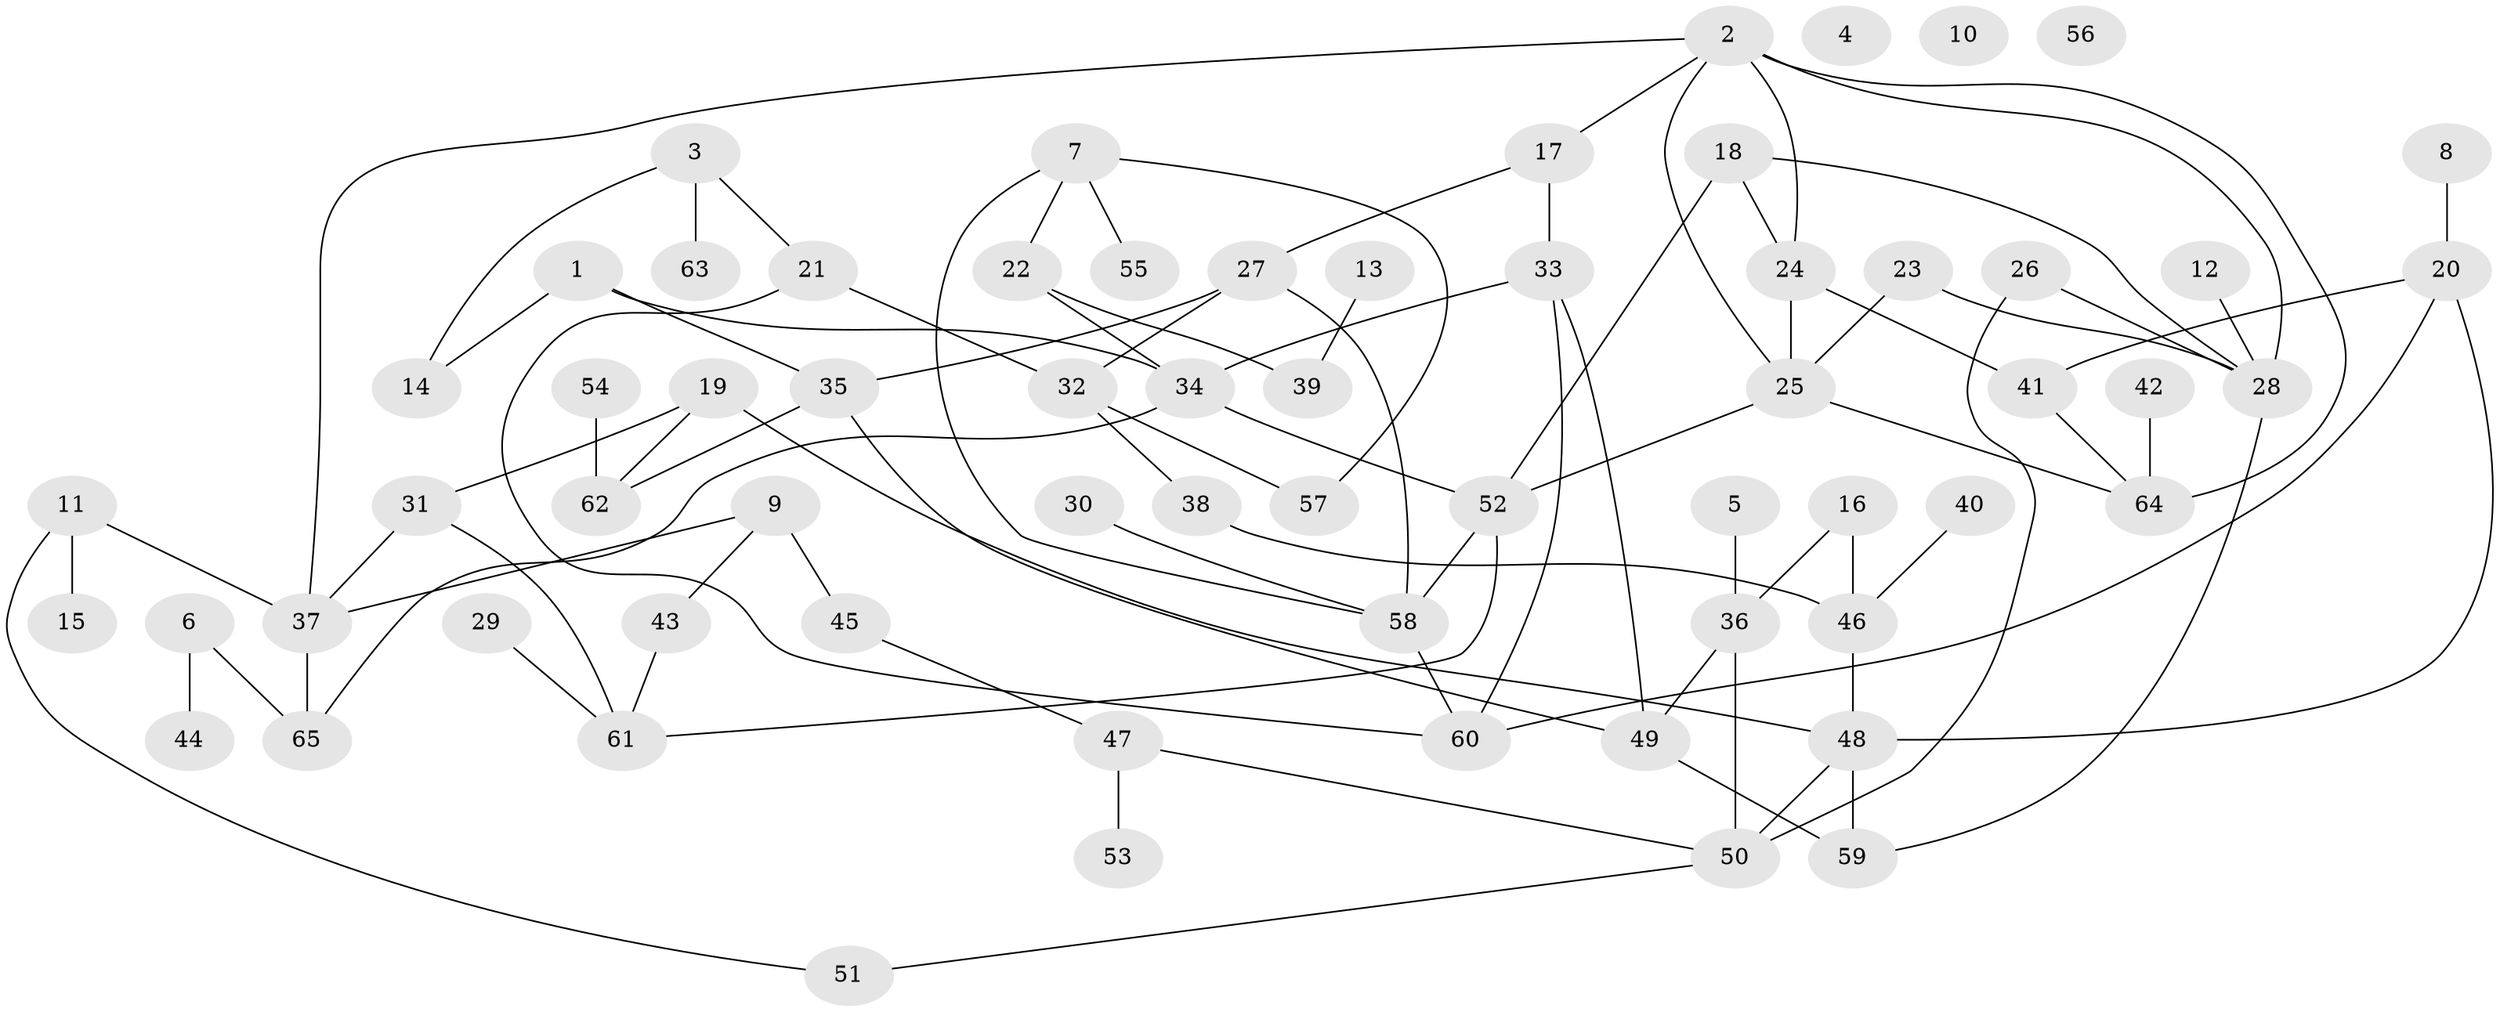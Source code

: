 // Generated by graph-tools (version 1.1) at 2025/12/03/09/25 04:12:57]
// undirected, 65 vertices, 90 edges
graph export_dot {
graph [start="1"]
  node [color=gray90,style=filled];
  1;
  2;
  3;
  4;
  5;
  6;
  7;
  8;
  9;
  10;
  11;
  12;
  13;
  14;
  15;
  16;
  17;
  18;
  19;
  20;
  21;
  22;
  23;
  24;
  25;
  26;
  27;
  28;
  29;
  30;
  31;
  32;
  33;
  34;
  35;
  36;
  37;
  38;
  39;
  40;
  41;
  42;
  43;
  44;
  45;
  46;
  47;
  48;
  49;
  50;
  51;
  52;
  53;
  54;
  55;
  56;
  57;
  58;
  59;
  60;
  61;
  62;
  63;
  64;
  65;
  1 -- 14;
  1 -- 34;
  1 -- 35;
  2 -- 17;
  2 -- 24;
  2 -- 25;
  2 -- 28;
  2 -- 37;
  2 -- 64;
  3 -- 14;
  3 -- 21;
  3 -- 63;
  5 -- 36;
  6 -- 44;
  6 -- 65;
  7 -- 22;
  7 -- 55;
  7 -- 57;
  7 -- 58;
  8 -- 20;
  9 -- 37;
  9 -- 43;
  9 -- 45;
  11 -- 15;
  11 -- 37;
  11 -- 51;
  12 -- 28;
  13 -- 39;
  16 -- 36;
  16 -- 46;
  17 -- 27;
  17 -- 33;
  18 -- 24;
  18 -- 28;
  18 -- 52;
  19 -- 31;
  19 -- 48;
  19 -- 62;
  20 -- 41;
  20 -- 48;
  20 -- 60;
  21 -- 32;
  21 -- 60;
  22 -- 34;
  22 -- 39;
  23 -- 25;
  23 -- 28;
  24 -- 25;
  24 -- 41;
  25 -- 52;
  25 -- 64;
  26 -- 28;
  26 -- 50;
  27 -- 32;
  27 -- 35;
  27 -- 58;
  28 -- 59;
  29 -- 61;
  30 -- 58;
  31 -- 37;
  31 -- 61;
  32 -- 38;
  32 -- 57;
  33 -- 34;
  33 -- 49;
  33 -- 60;
  34 -- 52;
  34 -- 65;
  35 -- 49;
  35 -- 62;
  36 -- 49;
  36 -- 50;
  37 -- 65;
  38 -- 46;
  40 -- 46;
  41 -- 64;
  42 -- 64;
  43 -- 61;
  45 -- 47;
  46 -- 48;
  47 -- 50;
  47 -- 53;
  48 -- 50;
  48 -- 59;
  49 -- 59;
  50 -- 51;
  52 -- 58;
  52 -- 61;
  54 -- 62;
  58 -- 60;
}
